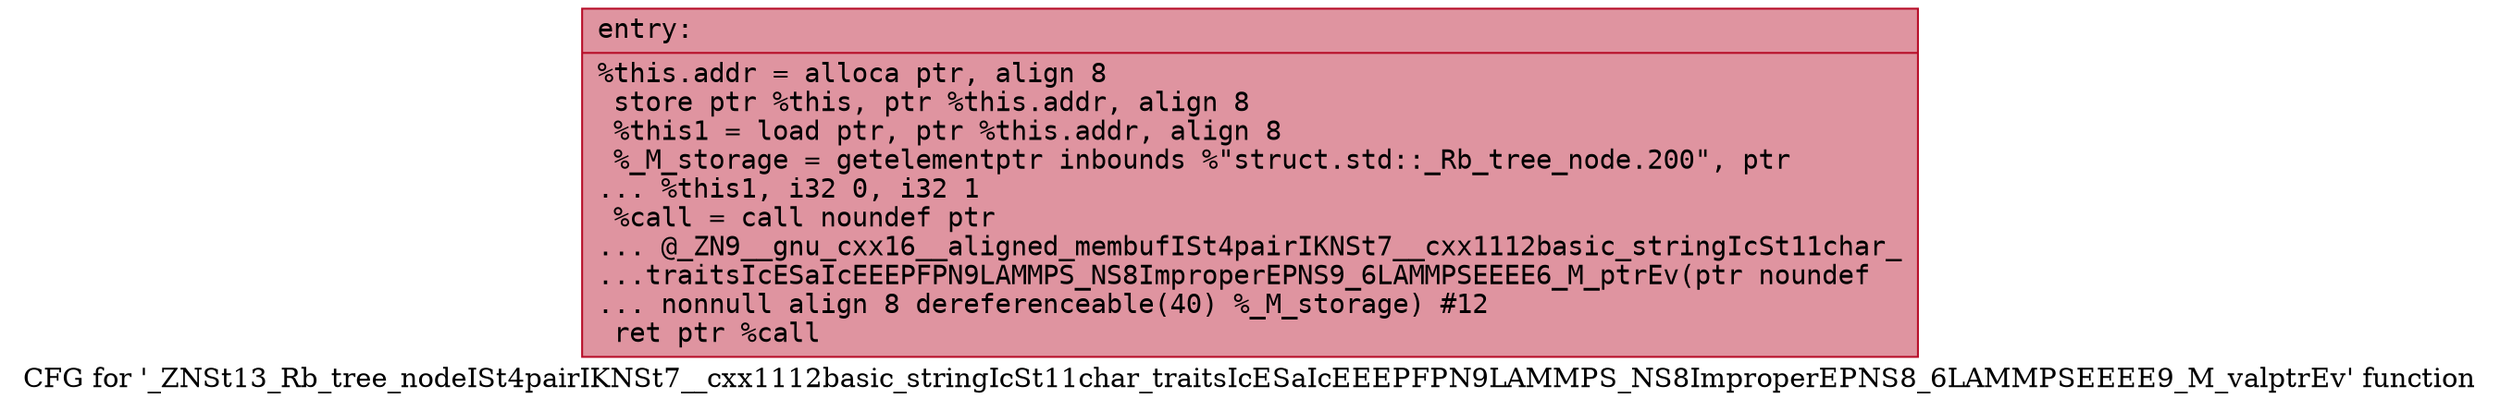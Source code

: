digraph "CFG for '_ZNSt13_Rb_tree_nodeISt4pairIKNSt7__cxx1112basic_stringIcSt11char_traitsIcESaIcEEEPFPN9LAMMPS_NS8ImproperEPNS8_6LAMMPSEEEE9_M_valptrEv' function" {
	label="CFG for '_ZNSt13_Rb_tree_nodeISt4pairIKNSt7__cxx1112basic_stringIcSt11char_traitsIcESaIcEEEPFPN9LAMMPS_NS8ImproperEPNS8_6LAMMPSEEEE9_M_valptrEv' function";

	Node0x562846af9450 [shape=record,color="#b70d28ff", style=filled, fillcolor="#b70d2870" fontname="Courier",label="{entry:\l|  %this.addr = alloca ptr, align 8\l  store ptr %this, ptr %this.addr, align 8\l  %this1 = load ptr, ptr %this.addr, align 8\l  %_M_storage = getelementptr inbounds %\"struct.std::_Rb_tree_node.200\", ptr\l... %this1, i32 0, i32 1\l  %call = call noundef ptr\l... @_ZN9__gnu_cxx16__aligned_membufISt4pairIKNSt7__cxx1112basic_stringIcSt11char_\l...traitsIcESaIcEEEPFPN9LAMMPS_NS8ImproperEPNS9_6LAMMPSEEEE6_M_ptrEv(ptr noundef\l... nonnull align 8 dereferenceable(40) %_M_storage) #12\l  ret ptr %call\l}"];
}

